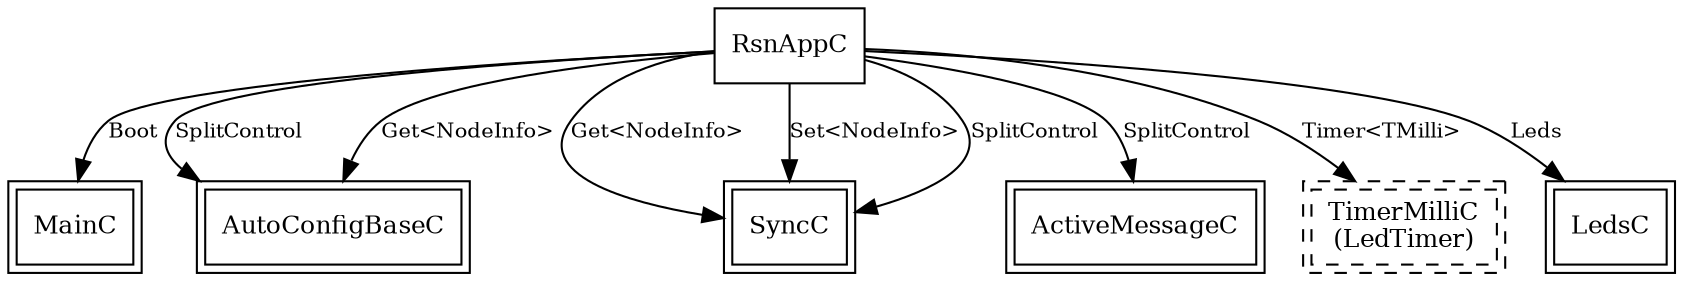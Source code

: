 digraph "RsnC" {
  "RsnAppC" [fontsize=12, shape=box, URL="../chtml/RsnAppC.html"];
  "MainC" [fontsize=12, shape=box,peripheries=2, URL="../chtml/tos.system.MainC.html"];
  "RsnAppC" [fontsize=12, shape=box, URL="../chtml/RsnAppC.html"];
  "AutoConfigBaseC" [fontsize=12, shape=box,peripheries=2, URL="../chtml/AutoConfigBaseC.html"];
  "RsnAppC" [fontsize=12, shape=box, URL="../chtml/RsnAppC.html"];
  "AutoConfigBaseC" [fontsize=12, shape=box,peripheries=2, URL="../chtml/AutoConfigBaseC.html"];
  "RsnAppC" [fontsize=12, shape=box, URL="../chtml/RsnAppC.html"];
  "SyncC" [fontsize=12, shape=box,peripheries=2, URL="../chtml/SyncC.html"];
  "RsnAppC" [fontsize=12, shape=box, URL="../chtml/RsnAppC.html"];
  "SyncC" [fontsize=12, shape=box,peripheries=2, URL="../chtml/SyncC.html"];
  "RsnAppC" [fontsize=12, shape=box, URL="../chtml/RsnAppC.html"];
  "SyncC" [fontsize=12, shape=box,peripheries=2, URL="../chtml/SyncC.html"];
  "RsnAppC" [fontsize=12, shape=box, URL="../chtml/RsnAppC.html"];
  "ActiveMessageC" [fontsize=12, shape=box,peripheries=2, URL="../chtml/tos.platforms.iris.ActiveMessageC.html"];
  "RsnAppC" [fontsize=12, shape=box, URL="../chtml/RsnAppC.html"];
  "RsnC.LedTimer" [fontsize=12, shape=box,peripheries=2, style=dashed, label="TimerMilliC\n(LedTimer)", URL="../chtml/tos.system.TimerMilliC.html"];
  "RsnAppC" [fontsize=12, shape=box, URL="../chtml/RsnAppC.html"];
  "LedsC" [fontsize=12, shape=box,peripheries=2, URL="../chtml/tos.system.LedsC.html"];
  "RsnAppC" -> "MainC" [label="Boot", URL="../ihtml/tos.interfaces.Boot.html", fontsize=10];
  "RsnAppC" -> "AutoConfigBaseC" [label="SplitControl", URL="../ihtml/tos.interfaces.SplitControl.html", fontsize=10];
  "RsnAppC" -> "AutoConfigBaseC" [label="Get<NodeInfo>", URL="../ihtml/tos.interfaces.Get.html", fontsize=10];
  "RsnAppC" -> "SyncC" [label="Get<NodeInfo>", URL="../ihtml/tos.interfaces.Get.html", fontsize=10];
  "RsnAppC" -> "SyncC" [label="Set<NodeInfo>", URL="../ihtml/tos.interfaces.Set.html", fontsize=10];
  "RsnAppC" -> "SyncC" [label="SplitControl", URL="../ihtml/tos.interfaces.SplitControl.html", fontsize=10];
  "RsnAppC" -> "ActiveMessageC" [label="SplitControl", URL="../ihtml/tos.interfaces.SplitControl.html", fontsize=10];
  "RsnAppC" -> "RsnC.LedTimer" [label="Timer<TMilli>", URL="../ihtml/tos.lib.timer.Timer.html", fontsize=10];
  "RsnAppC" -> "LedsC" [label="Leds", URL="../ihtml/tos.interfaces.Leds.html", fontsize=10];
}
